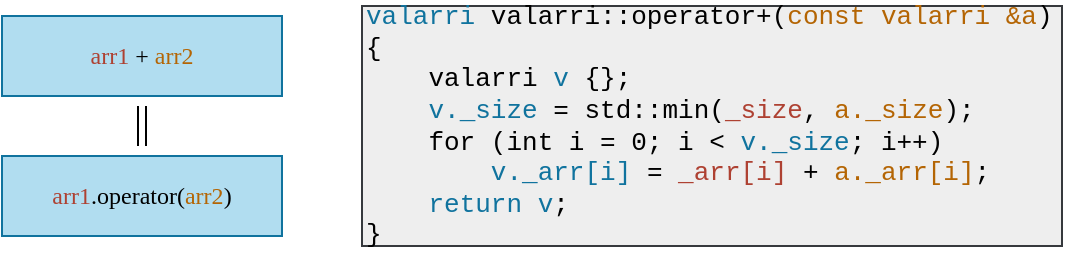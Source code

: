 <mxfile version="22.1.18" type="device">
  <diagram name="Page-1" id="_FpkcCXUdYjWNpRJWoBO">
    <mxGraphModel dx="558" dy="383" grid="1" gridSize="10" guides="1" tooltips="1" connect="1" arrows="1" fold="1" page="1" pageScale="1" pageWidth="850" pageHeight="1100" math="0" shadow="0">
      <root>
        <mxCell id="0" />
        <mxCell id="1" parent="0" />
        <mxCell id="K0yxcCSWLpo3MVFxtC6q-3" value="" style="edgeStyle=orthogonalEdgeStyle;rounded=0;orthogonalLoop=1;jettySize=auto;html=1;shape=link;targetPerimeterSpacing=5;sourcePerimeterSpacing=5;" edge="1" parent="1" source="K0yxcCSWLpo3MVFxtC6q-1" target="K0yxcCSWLpo3MVFxtC6q-2">
          <mxGeometry relative="1" as="geometry">
            <Array as="points">
              <mxPoint x="370" y="365" />
              <mxPoint x="370" y="365" />
            </Array>
          </mxGeometry>
        </mxCell>
        <mxCell id="K0yxcCSWLpo3MVFxtC6q-1" value="&lt;font color=&quot;#ae4132&quot;&gt;arr1&lt;/font&gt; + &lt;font color=&quot;#b46504&quot;&gt;arr2&lt;/font&gt;" style="text;html=1;strokeColor=#10739e;fillColor=#b1ddf0;align=center;verticalAlign=middle;whiteSpace=wrap;rounded=0;fontFamily=consolas;" vertex="1" parent="1">
          <mxGeometry x="300" y="295" width="140" height="40" as="geometry" />
        </mxCell>
        <mxCell id="K0yxcCSWLpo3MVFxtC6q-2" value="&lt;font color=&quot;#ae4132&quot;&gt;arr1&lt;/font&gt;.operator(&lt;font color=&quot;#b46504&quot;&gt;arr2&lt;/font&gt;)" style="text;html=1;strokeColor=#10739e;fillColor=#b1ddf0;align=center;verticalAlign=middle;whiteSpace=wrap;rounded=0;fontFamily=consolas;" vertex="1" parent="1">
          <mxGeometry x="300" y="365" width="140" height="40" as="geometry" />
        </mxCell>
        <mxCell id="K0yxcCSWLpo3MVFxtC6q-5" value="&lt;div style=&quot;border-color: var(--border-color); font-family: Consolas, &amp;quot;Courier New&amp;quot;, monospace; font-size: 13px;&quot;&gt;&lt;font color=&quot;#10739e&quot;&gt;valarri&lt;/font&gt; valarri::operator+(&lt;font color=&quot;#b46504&quot;&gt;const valarri &amp;amp;a&lt;/font&gt;) {&lt;/div&gt;&lt;div style=&quot;border-color: var(--border-color); font-family: Consolas, &amp;quot;Courier New&amp;quot;, monospace; font-size: 13px;&quot;&gt;&amp;nbsp; &amp;nbsp; valarri &lt;font color=&quot;#10739e&quot;&gt;v&lt;/font&gt; {};&lt;/div&gt;&lt;div style=&quot;border-color: var(--border-color); font-family: Consolas, &amp;quot;Courier New&amp;quot;, monospace; font-size: 13px;&quot;&gt;&amp;nbsp; &amp;nbsp; &lt;font color=&quot;#10739e&quot;&gt;v._size&lt;/font&gt; = std::min(&lt;font color=&quot;#ae4132&quot;&gt;_size&lt;/font&gt;, &lt;font color=&quot;#b46504&quot;&gt;a._size&lt;/font&gt;);&lt;/div&gt;&lt;div style=&quot;border-color: var(--border-color); font-family: Consolas, &amp;quot;Courier New&amp;quot;, monospace; font-size: 13px;&quot;&gt;&amp;nbsp; &amp;nbsp; for (int i = 0; i &amp;lt; &lt;font color=&quot;#10739e&quot;&gt;v._size&lt;/font&gt;; i++)&lt;/div&gt;&lt;div style=&quot;border-color: var(--border-color); font-family: Consolas, &amp;quot;Courier New&amp;quot;, monospace; font-size: 13px;&quot;&gt;&amp;nbsp; &amp;nbsp; &amp;nbsp; &amp;nbsp; &lt;font color=&quot;#10739e&quot;&gt;v._arr[i]&lt;/font&gt; = &lt;font color=&quot;#ae4132&quot;&gt;_arr[i]&lt;/font&gt; + &lt;font color=&quot;#b46504&quot;&gt;a._arr[i]&lt;/font&gt;;&lt;/div&gt;&lt;div style=&quot;border-color: var(--border-color); font-family: Consolas, &amp;quot;Courier New&amp;quot;, monospace; font-size: 13px;&quot;&gt;&amp;nbsp; &amp;nbsp; &lt;font color=&quot;#10739e&quot;&gt;return v&lt;/font&gt;;&lt;/div&gt;&lt;div style=&quot;border-color: var(--border-color); font-family: Consolas, &amp;quot;Courier New&amp;quot;, monospace; font-size: 13px;&quot;&gt;}&lt;/div&gt;" style="text;html=1;strokeColor=#36393d;fillColor=#eeeeee;align=left;verticalAlign=middle;whiteSpace=wrap;rounded=0;gradientColor=none;" vertex="1" parent="1">
          <mxGeometry x="480" y="290" width="350" height="120" as="geometry" />
        </mxCell>
      </root>
    </mxGraphModel>
  </diagram>
</mxfile>

